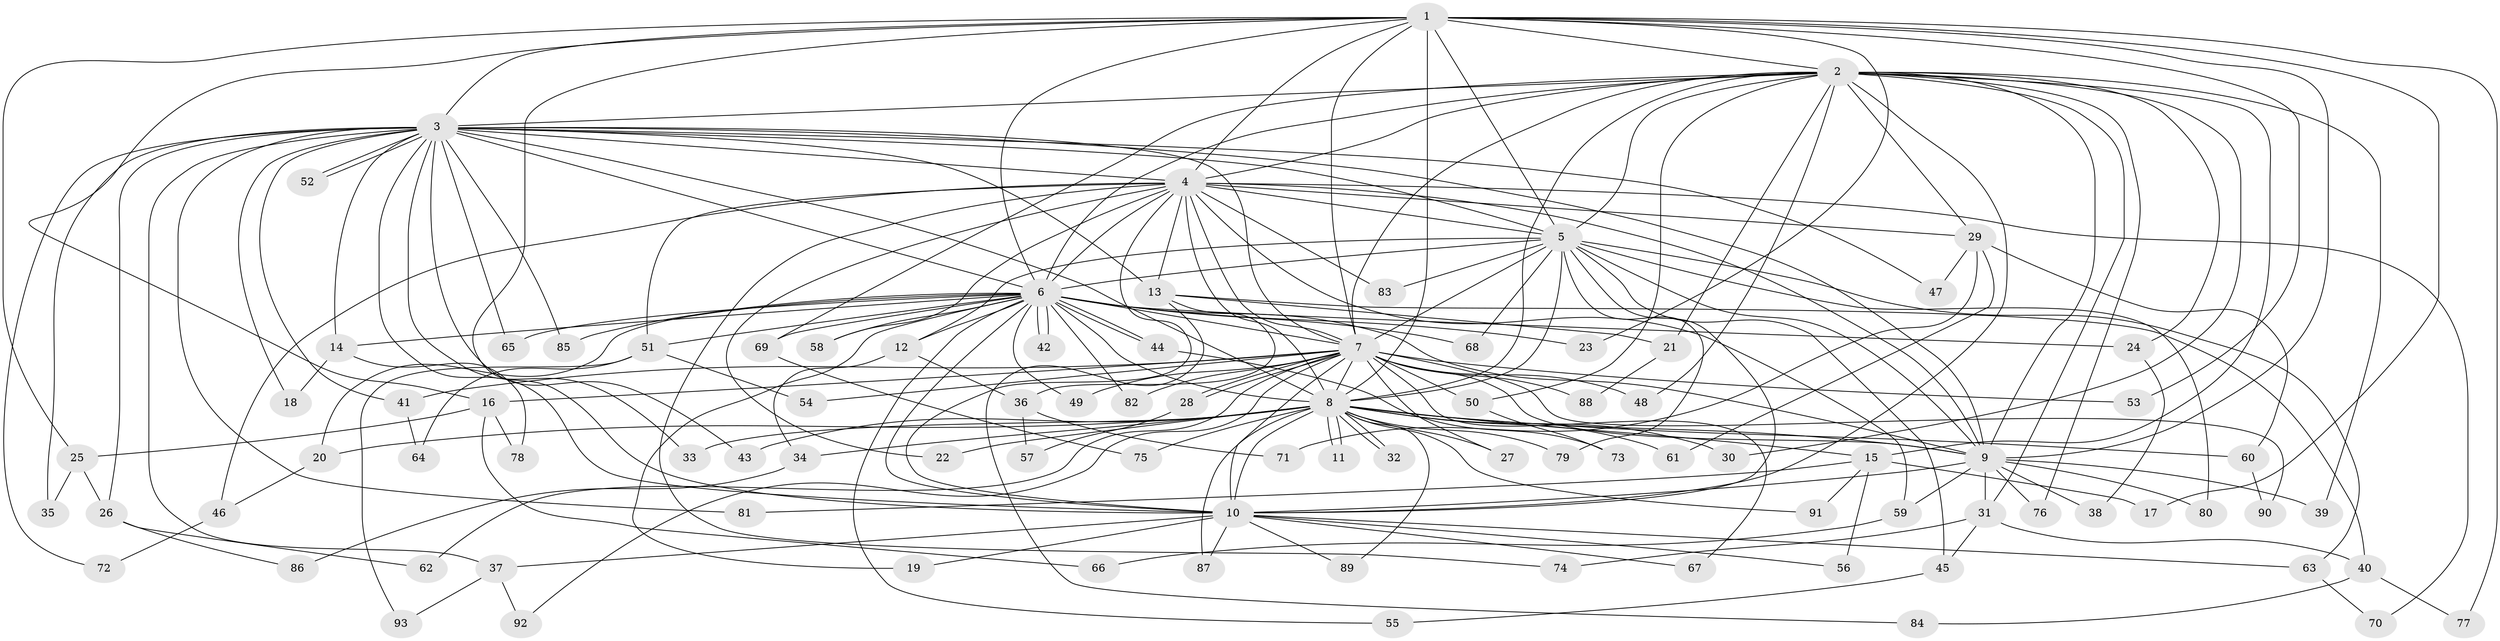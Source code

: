 // coarse degree distribution, {27: 0.0136986301369863, 25: 0.0136986301369863, 20: 0.0136986301369863, 16: 0.0136986301369863, 24: 0.0136986301369863, 23: 0.0136986301369863, 13: 0.0273972602739726, 1: 0.0273972602739726, 4: 0.0410958904109589, 8: 0.0136986301369863, 3: 0.2054794520547945, 6: 0.0410958904109589, 2: 0.5342465753424658, 7: 0.0136986301369863, 5: 0.0136986301369863}
// Generated by graph-tools (version 1.1) at 2025/41/03/06/25 10:41:37]
// undirected, 93 vertices, 211 edges
graph export_dot {
graph [start="1"]
  node [color=gray90,style=filled];
  1;
  2;
  3;
  4;
  5;
  6;
  7;
  8;
  9;
  10;
  11;
  12;
  13;
  14;
  15;
  16;
  17;
  18;
  19;
  20;
  21;
  22;
  23;
  24;
  25;
  26;
  27;
  28;
  29;
  30;
  31;
  32;
  33;
  34;
  35;
  36;
  37;
  38;
  39;
  40;
  41;
  42;
  43;
  44;
  45;
  46;
  47;
  48;
  49;
  50;
  51;
  52;
  53;
  54;
  55;
  56;
  57;
  58;
  59;
  60;
  61;
  62;
  63;
  64;
  65;
  66;
  67;
  68;
  69;
  70;
  71;
  72;
  73;
  74;
  75;
  76;
  77;
  78;
  79;
  80;
  81;
  82;
  83;
  84;
  85;
  86;
  87;
  88;
  89;
  90;
  91;
  92;
  93;
  1 -- 2;
  1 -- 3;
  1 -- 4;
  1 -- 5;
  1 -- 6;
  1 -- 7;
  1 -- 8;
  1 -- 9;
  1 -- 10;
  1 -- 16;
  1 -- 17;
  1 -- 23;
  1 -- 25;
  1 -- 53;
  1 -- 77;
  2 -- 3;
  2 -- 4;
  2 -- 5;
  2 -- 6;
  2 -- 7;
  2 -- 8;
  2 -- 9;
  2 -- 10;
  2 -- 15;
  2 -- 21;
  2 -- 24;
  2 -- 29;
  2 -- 30;
  2 -- 31;
  2 -- 39;
  2 -- 48;
  2 -- 50;
  2 -- 69;
  2 -- 76;
  3 -- 4;
  3 -- 5;
  3 -- 6;
  3 -- 7;
  3 -- 8;
  3 -- 9;
  3 -- 10;
  3 -- 13;
  3 -- 14;
  3 -- 18;
  3 -- 26;
  3 -- 33;
  3 -- 35;
  3 -- 37;
  3 -- 41;
  3 -- 43;
  3 -- 47;
  3 -- 52;
  3 -- 52;
  3 -- 65;
  3 -- 72;
  3 -- 81;
  3 -- 85;
  4 -- 5;
  4 -- 6;
  4 -- 7;
  4 -- 8;
  4 -- 9;
  4 -- 10;
  4 -- 13;
  4 -- 22;
  4 -- 29;
  4 -- 46;
  4 -- 51;
  4 -- 58;
  4 -- 59;
  4 -- 70;
  4 -- 74;
  4 -- 83;
  5 -- 6;
  5 -- 7;
  5 -- 8;
  5 -- 9;
  5 -- 10;
  5 -- 12;
  5 -- 45;
  5 -- 63;
  5 -- 68;
  5 -- 79;
  5 -- 80;
  5 -- 83;
  6 -- 7;
  6 -- 8;
  6 -- 9;
  6 -- 10;
  6 -- 12;
  6 -- 14;
  6 -- 19;
  6 -- 20;
  6 -- 23;
  6 -- 24;
  6 -- 42;
  6 -- 42;
  6 -- 44;
  6 -- 44;
  6 -- 49;
  6 -- 51;
  6 -- 55;
  6 -- 58;
  6 -- 65;
  6 -- 68;
  6 -- 69;
  6 -- 82;
  6 -- 85;
  7 -- 8;
  7 -- 9;
  7 -- 10;
  7 -- 16;
  7 -- 27;
  7 -- 28;
  7 -- 28;
  7 -- 41;
  7 -- 48;
  7 -- 49;
  7 -- 50;
  7 -- 53;
  7 -- 54;
  7 -- 62;
  7 -- 67;
  7 -- 82;
  7 -- 88;
  7 -- 90;
  7 -- 92;
  8 -- 9;
  8 -- 10;
  8 -- 11;
  8 -- 11;
  8 -- 15;
  8 -- 20;
  8 -- 22;
  8 -- 27;
  8 -- 30;
  8 -- 32;
  8 -- 32;
  8 -- 33;
  8 -- 34;
  8 -- 43;
  8 -- 60;
  8 -- 61;
  8 -- 75;
  8 -- 79;
  8 -- 87;
  8 -- 89;
  8 -- 91;
  9 -- 10;
  9 -- 31;
  9 -- 38;
  9 -- 39;
  9 -- 59;
  9 -- 76;
  9 -- 80;
  10 -- 19;
  10 -- 37;
  10 -- 56;
  10 -- 63;
  10 -- 67;
  10 -- 87;
  10 -- 89;
  12 -- 34;
  12 -- 36;
  13 -- 21;
  13 -- 36;
  13 -- 40;
  13 -- 84;
  14 -- 18;
  14 -- 78;
  15 -- 17;
  15 -- 56;
  15 -- 81;
  15 -- 91;
  16 -- 25;
  16 -- 66;
  16 -- 78;
  20 -- 46;
  21 -- 88;
  24 -- 38;
  25 -- 26;
  25 -- 35;
  26 -- 62;
  26 -- 86;
  28 -- 57;
  29 -- 47;
  29 -- 60;
  29 -- 61;
  29 -- 71;
  31 -- 40;
  31 -- 45;
  31 -- 74;
  34 -- 86;
  36 -- 57;
  36 -- 71;
  37 -- 92;
  37 -- 93;
  40 -- 77;
  40 -- 84;
  41 -- 64;
  44 -- 73;
  45 -- 55;
  46 -- 72;
  50 -- 73;
  51 -- 54;
  51 -- 64;
  51 -- 93;
  59 -- 66;
  60 -- 90;
  63 -- 70;
  69 -- 75;
}
